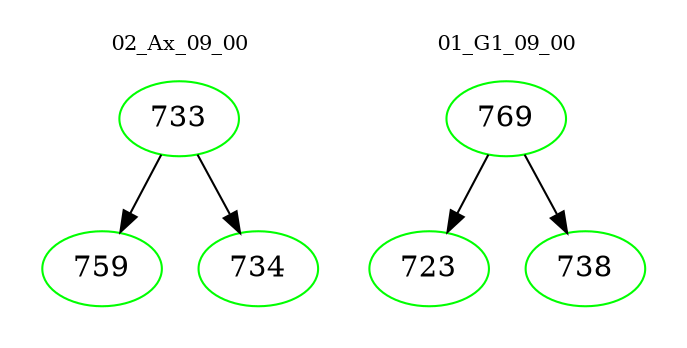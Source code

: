 digraph{
subgraph cluster_0 {
color = white
label = "02_Ax_09_00";
fontsize=10;
T0_733 [label="733", color="green"]
T0_733 -> T0_759 [color="black"]
T0_759 [label="759", color="green"]
T0_733 -> T0_734 [color="black"]
T0_734 [label="734", color="green"]
}
subgraph cluster_1 {
color = white
label = "01_G1_09_00";
fontsize=10;
T1_769 [label="769", color="green"]
T1_769 -> T1_723 [color="black"]
T1_723 [label="723", color="green"]
T1_769 -> T1_738 [color="black"]
T1_738 [label="738", color="green"]
}
}
